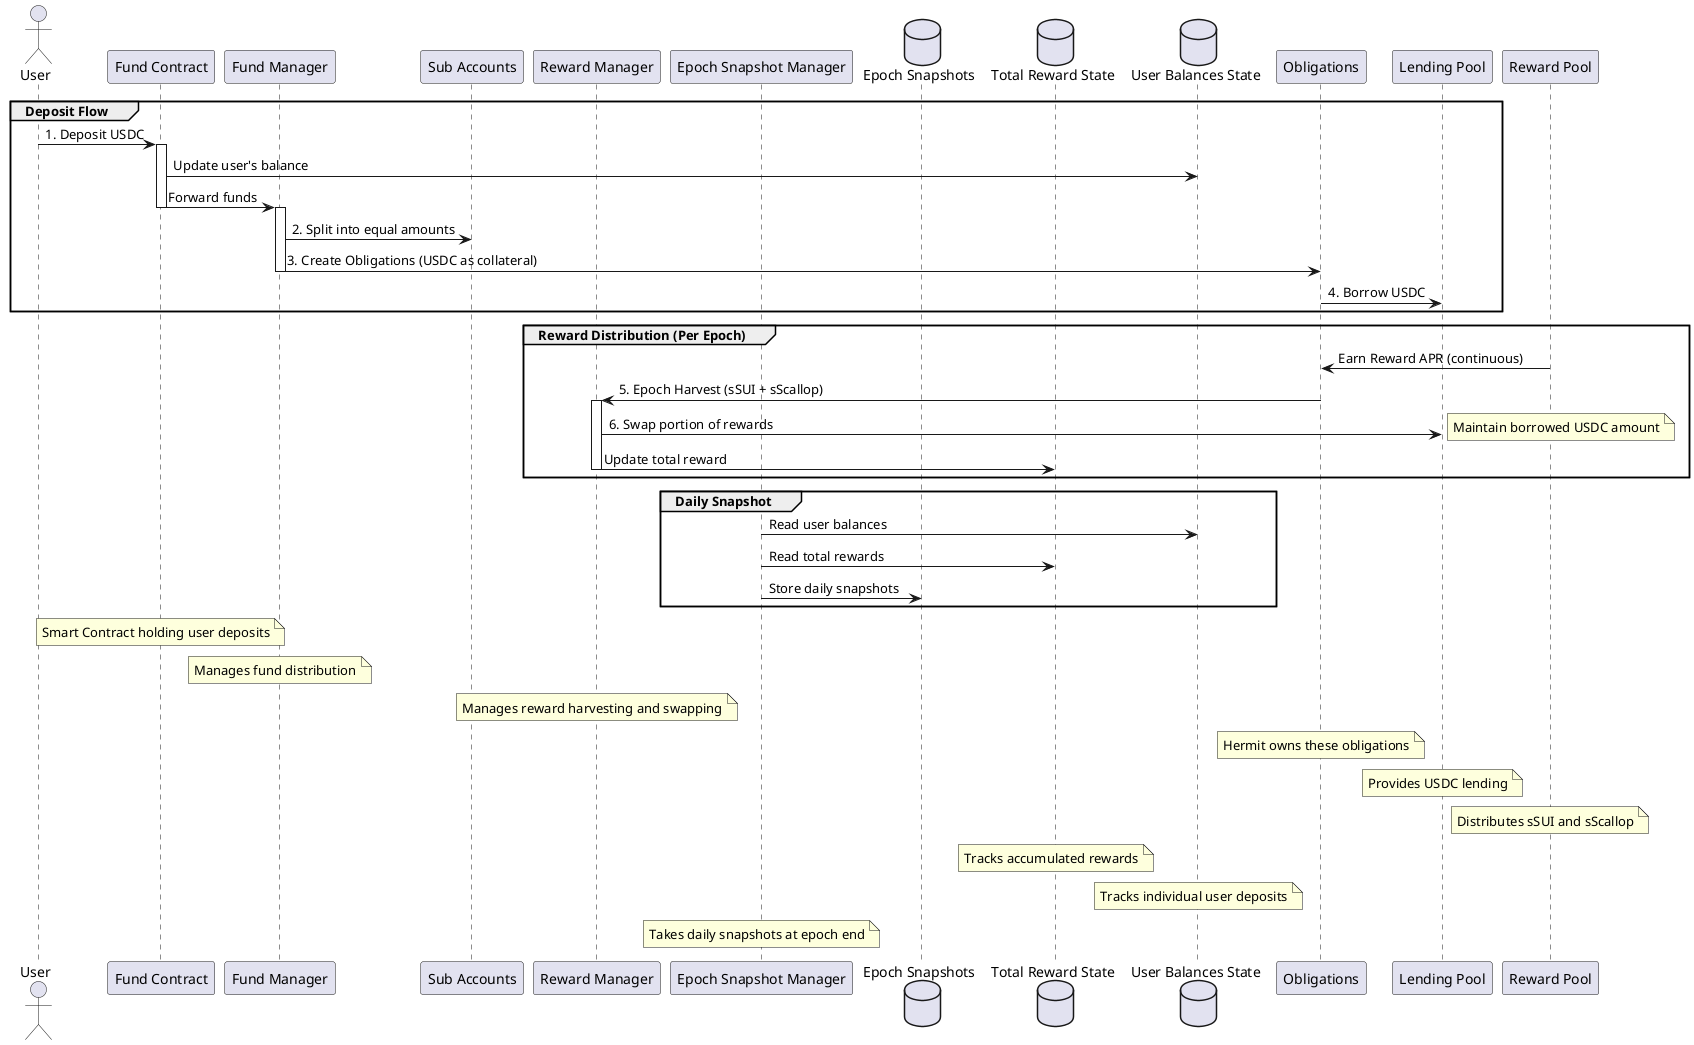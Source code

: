 @startuml Hermit Deposit Flow Sequence

' Define participants
actor User
participant "Fund Contract" as Fund
participant "Fund Manager" as FundManager
participant "Sub Accounts" as SubAccounts
participant "Reward Manager" as RewardManager
participant "Epoch Snapshot Manager" as SnapshotManager
database "Epoch Snapshots" as EpochSnapshots
database "Total Reward State" as TotalReward
database "User Balances State" as UserBalances
participant "Obligations" as Obligations
participant "Lending Pool" as LendingPool
participant "Reward Pool" as RewardPool

' Style
skinparam sequence {
    ParticipantBackgroundColor LightBlue
    ActorBackgroundColor LightGreen
    DatabaseBackgroundColor LightPink
    LifeLineColor Gray
    BorderColor Black
}

' Initial Deposit Flow
group Deposit Flow
    User -> Fund: 1. Deposit USDC
    activate Fund
    
    Fund -> UserBalances: Update user's balance
    Fund -> FundManager: Forward funds
    deactivate Fund
    
    activate FundManager
    FundManager -> SubAccounts: 2. Split into equal amounts
    FundManager -> Obligations: 3. Create Obligations (USDC as collateral)
    deactivate FundManager
    
    Obligations -> LendingPool: 4. Borrow USDC
end

' Reward Flow
group Reward Distribution (Per Epoch)
    RewardPool -> Obligations: Earn Reward APR (continuous)
    
    Obligations -> RewardManager: 5. Epoch Harvest (sSUI + sScallop)
    activate RewardManager
    
    RewardManager -> LendingPool: 6. Swap portion of rewards
    note right: Maintain borrowed USDC amount
    
    RewardManager -> TotalReward: Update total reward
    deactivate RewardManager
end

' Snapshot Flow
group Daily Snapshot
    SnapshotManager -> UserBalances: Read user balances
    SnapshotManager -> TotalReward: Read total rewards
    SnapshotManager -> EpochSnapshots: Store daily snapshots
end

' Add notes
note over Fund: Smart Contract holding user deposits
note over FundManager: Manages fund distribution
note over RewardManager: Manages reward harvesting and swapping
note over Obligations: Hermit owns these obligations
note over LendingPool: Provides USDC lending
note over RewardPool: Distributes sSUI and sScallop
note over TotalReward: Tracks accumulated rewards
note over UserBalances: Tracks individual user deposits
note over SnapshotManager: Takes daily snapshots at epoch end

@enduml 